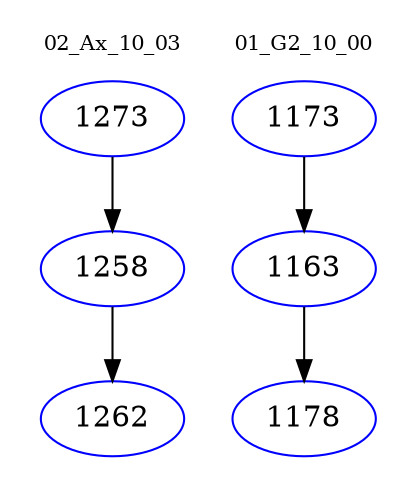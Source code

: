 digraph{
subgraph cluster_0 {
color = white
label = "02_Ax_10_03";
fontsize=10;
T0_1273 [label="1273", color="blue"]
T0_1273 -> T0_1258 [color="black"]
T0_1258 [label="1258", color="blue"]
T0_1258 -> T0_1262 [color="black"]
T0_1262 [label="1262", color="blue"]
}
subgraph cluster_1 {
color = white
label = "01_G2_10_00";
fontsize=10;
T1_1173 [label="1173", color="blue"]
T1_1173 -> T1_1163 [color="black"]
T1_1163 [label="1163", color="blue"]
T1_1163 -> T1_1178 [color="black"]
T1_1178 [label="1178", color="blue"]
}
}
